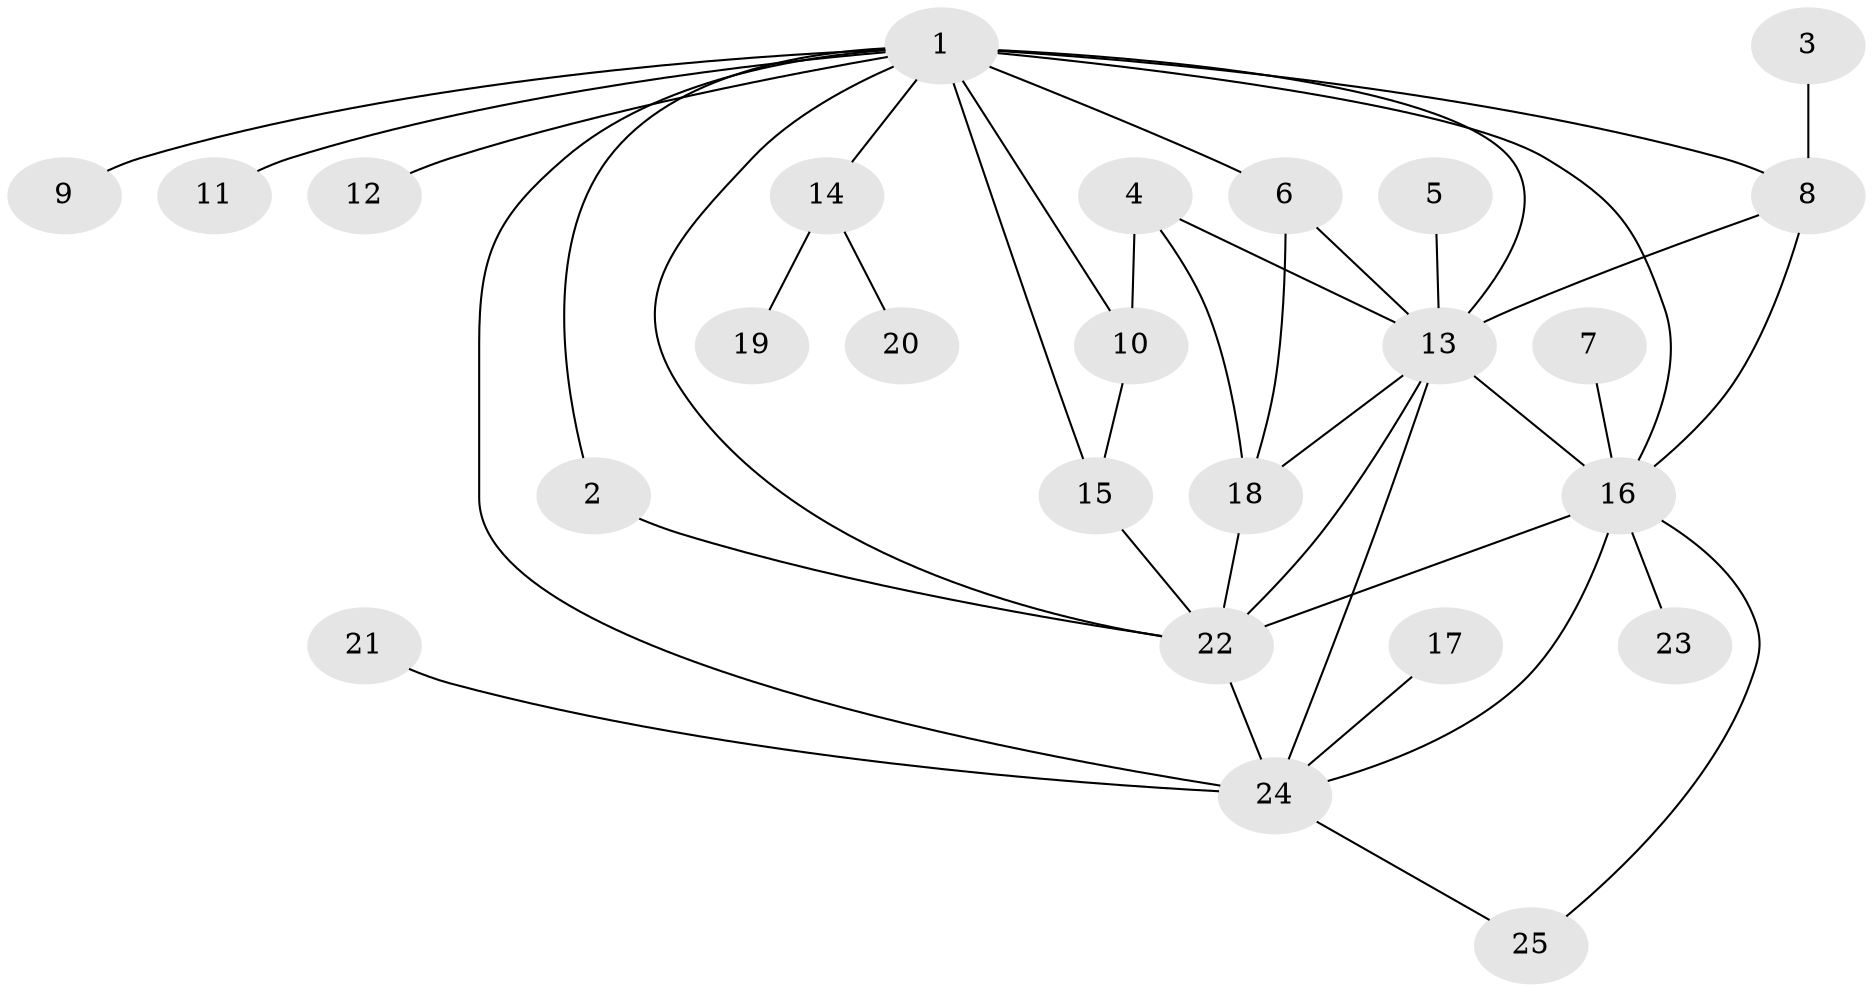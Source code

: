 // original degree distribution, {11: 0.02, 7: 0.04, 3: 0.14, 10: 0.04, 12: 0.02, 6: 0.02, 5: 0.04, 2: 0.24, 4: 0.08, 1: 0.36}
// Generated by graph-tools (version 1.1) at 2025/26/03/09/25 03:26:03]
// undirected, 25 vertices, 41 edges
graph export_dot {
graph [start="1"]
  node [color=gray90,style=filled];
  1;
  2;
  3;
  4;
  5;
  6;
  7;
  8;
  9;
  10;
  11;
  12;
  13;
  14;
  15;
  16;
  17;
  18;
  19;
  20;
  21;
  22;
  23;
  24;
  25;
  1 -- 2 [weight=1.0];
  1 -- 6 [weight=1.0];
  1 -- 8 [weight=1.0];
  1 -- 9 [weight=1.0];
  1 -- 10 [weight=1.0];
  1 -- 11 [weight=1.0];
  1 -- 12 [weight=1.0];
  1 -- 13 [weight=4.0];
  1 -- 14 [weight=1.0];
  1 -- 15 [weight=1.0];
  1 -- 16 [weight=1.0];
  1 -- 22 [weight=1.0];
  1 -- 24 [weight=2.0];
  2 -- 22 [weight=1.0];
  3 -- 8 [weight=1.0];
  4 -- 10 [weight=1.0];
  4 -- 13 [weight=1.0];
  4 -- 18 [weight=1.0];
  5 -- 13 [weight=1.0];
  6 -- 13 [weight=1.0];
  6 -- 18 [weight=1.0];
  7 -- 16 [weight=1.0];
  8 -- 13 [weight=1.0];
  8 -- 16 [weight=1.0];
  10 -- 15 [weight=1.0];
  13 -- 16 [weight=1.0];
  13 -- 18 [weight=1.0];
  13 -- 22 [weight=2.0];
  13 -- 24 [weight=1.0];
  14 -- 19 [weight=1.0];
  14 -- 20 [weight=1.0];
  15 -- 22 [weight=3.0];
  16 -- 22 [weight=1.0];
  16 -- 23 [weight=1.0];
  16 -- 24 [weight=1.0];
  16 -- 25 [weight=1.0];
  17 -- 24 [weight=1.0];
  18 -- 22 [weight=2.0];
  21 -- 24 [weight=1.0];
  22 -- 24 [weight=1.0];
  24 -- 25 [weight=1.0];
}
